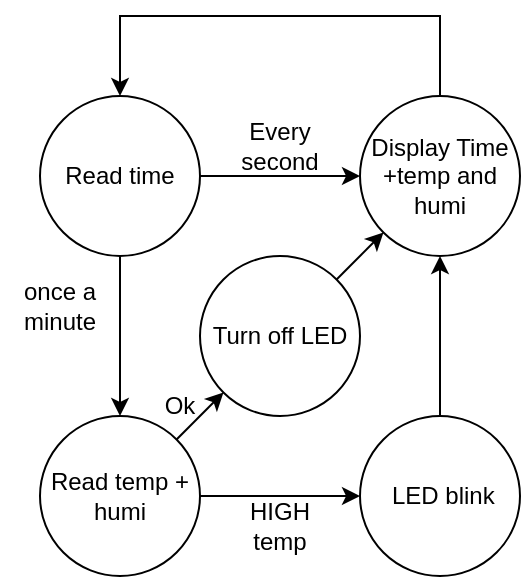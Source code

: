 <mxfile version="15.7.0" type="device"><diagram id="LBrkJ70ty4V7vHM_60po" name="Page-1"><mxGraphModel dx="813" dy="403" grid="1" gridSize="10" guides="1" tooltips="1" connect="1" arrows="1" fold="1" page="1" pageScale="1" pageWidth="827" pageHeight="1169" math="0" shadow="0"><root><mxCell id="0"/><mxCell id="1" parent="0"/><mxCell id="hipti56WdE2jL1_q7AUB-10" style="edgeStyle=orthogonalEdgeStyle;rounded=0;orthogonalLoop=1;jettySize=auto;html=1;exitX=1;exitY=0.5;exitDx=0;exitDy=0;entryX=0;entryY=0.5;entryDx=0;entryDy=0;" edge="1" parent="1" source="hipti56WdE2jL1_q7AUB-1" target="hipti56WdE2jL1_q7AUB-9"><mxGeometry relative="1" as="geometry"/></mxCell><mxCell id="hipti56WdE2jL1_q7AUB-12" style="edgeStyle=orthogonalEdgeStyle;rounded=0;orthogonalLoop=1;jettySize=auto;html=1;exitX=0.5;exitY=1;exitDx=0;exitDy=0;entryX=0.5;entryY=0;entryDx=0;entryDy=0;" edge="1" parent="1" source="hipti56WdE2jL1_q7AUB-1" target="hipti56WdE2jL1_q7AUB-3"><mxGeometry relative="1" as="geometry"/></mxCell><mxCell id="hipti56WdE2jL1_q7AUB-1" value="Read time&lt;br&gt;" style="ellipse;whiteSpace=wrap;html=1;aspect=fixed;" vertex="1" parent="1"><mxGeometry x="120" y="120" width="80" height="80" as="geometry"/></mxCell><mxCell id="hipti56WdE2jL1_q7AUB-16" style="edgeStyle=none;rounded=0;orthogonalLoop=1;jettySize=auto;html=1;exitX=0.5;exitY=0;exitDx=0;exitDy=0;entryX=0.5;entryY=1;entryDx=0;entryDy=0;" edge="1" parent="1" source="hipti56WdE2jL1_q7AUB-2" target="hipti56WdE2jL1_q7AUB-9"><mxGeometry relative="1" as="geometry"/></mxCell><mxCell id="hipti56WdE2jL1_q7AUB-2" value="&amp;nbsp;LED blink" style="ellipse;whiteSpace=wrap;html=1;aspect=fixed;" vertex="1" parent="1"><mxGeometry x="280" y="280" width="80" height="80" as="geometry"/></mxCell><mxCell id="hipti56WdE2jL1_q7AUB-13" style="rounded=0;orthogonalLoop=1;jettySize=auto;html=1;exitX=1;exitY=0;exitDx=0;exitDy=0;entryX=0;entryY=1;entryDx=0;entryDy=0;" edge="1" parent="1" source="hipti56WdE2jL1_q7AUB-3" target="hipti56WdE2jL1_q7AUB-4"><mxGeometry relative="1" as="geometry"/></mxCell><mxCell id="hipti56WdE2jL1_q7AUB-17" style="edgeStyle=none;rounded=0;orthogonalLoop=1;jettySize=auto;html=1;entryX=0;entryY=0.5;entryDx=0;entryDy=0;" edge="1" parent="1" source="hipti56WdE2jL1_q7AUB-3" target="hipti56WdE2jL1_q7AUB-2"><mxGeometry relative="1" as="geometry"/></mxCell><mxCell id="hipti56WdE2jL1_q7AUB-3" value="Read temp + humi" style="ellipse;whiteSpace=wrap;html=1;aspect=fixed;" vertex="1" parent="1"><mxGeometry x="120" y="280" width="80" height="80" as="geometry"/></mxCell><mxCell id="hipti56WdE2jL1_q7AUB-15" style="edgeStyle=none;rounded=0;orthogonalLoop=1;jettySize=auto;html=1;exitX=1;exitY=0;exitDx=0;exitDy=0;" edge="1" parent="1" source="hipti56WdE2jL1_q7AUB-4" target="hipti56WdE2jL1_q7AUB-9"><mxGeometry relative="1" as="geometry"/></mxCell><mxCell id="hipti56WdE2jL1_q7AUB-4" value="&lt;span&gt;Turn off LED&lt;/span&gt;" style="ellipse;whiteSpace=wrap;html=1;aspect=fixed;" vertex="1" parent="1"><mxGeometry x="200" y="200" width="80" height="80" as="geometry"/></mxCell><mxCell id="hipti56WdE2jL1_q7AUB-6" value="Every second" style="text;html=1;strokeColor=none;fillColor=none;align=center;verticalAlign=middle;whiteSpace=wrap;rounded=0;" vertex="1" parent="1"><mxGeometry x="210" y="130" width="60" height="30" as="geometry"/></mxCell><mxCell id="hipti56WdE2jL1_q7AUB-8" value="once a minute" style="text;html=1;strokeColor=none;fillColor=none;align=center;verticalAlign=middle;whiteSpace=wrap;rounded=0;" vertex="1" parent="1"><mxGeometry x="100" y="210" width="60" height="30" as="geometry"/></mxCell><mxCell id="hipti56WdE2jL1_q7AUB-11" style="edgeStyle=orthogonalEdgeStyle;rounded=0;orthogonalLoop=1;jettySize=auto;html=1;entryX=0.5;entryY=0;entryDx=0;entryDy=0;" edge="1" parent="1" source="hipti56WdE2jL1_q7AUB-9" target="hipti56WdE2jL1_q7AUB-1"><mxGeometry relative="1" as="geometry"><mxPoint x="290" y="90" as="targetPoint"/><Array as="points"><mxPoint x="320" y="80"/><mxPoint x="160" y="80"/></Array></mxGeometry></mxCell><mxCell id="hipti56WdE2jL1_q7AUB-9" value="Display Time +temp and humi" style="ellipse;whiteSpace=wrap;html=1;aspect=fixed;" vertex="1" parent="1"><mxGeometry x="280" y="120" width="80" height="80" as="geometry"/></mxCell><mxCell id="hipti56WdE2jL1_q7AUB-14" value="Ok" style="text;html=1;strokeColor=none;fillColor=none;align=center;verticalAlign=middle;whiteSpace=wrap;rounded=0;" vertex="1" parent="1"><mxGeometry x="160" y="260" width="60" height="30" as="geometry"/></mxCell><mxCell id="hipti56WdE2jL1_q7AUB-18" value="HIGH temp" style="text;html=1;strokeColor=none;fillColor=none;align=center;verticalAlign=middle;whiteSpace=wrap;rounded=0;" vertex="1" parent="1"><mxGeometry x="210" y="320" width="60" height="30" as="geometry"/></mxCell></root></mxGraphModel></diagram></mxfile>